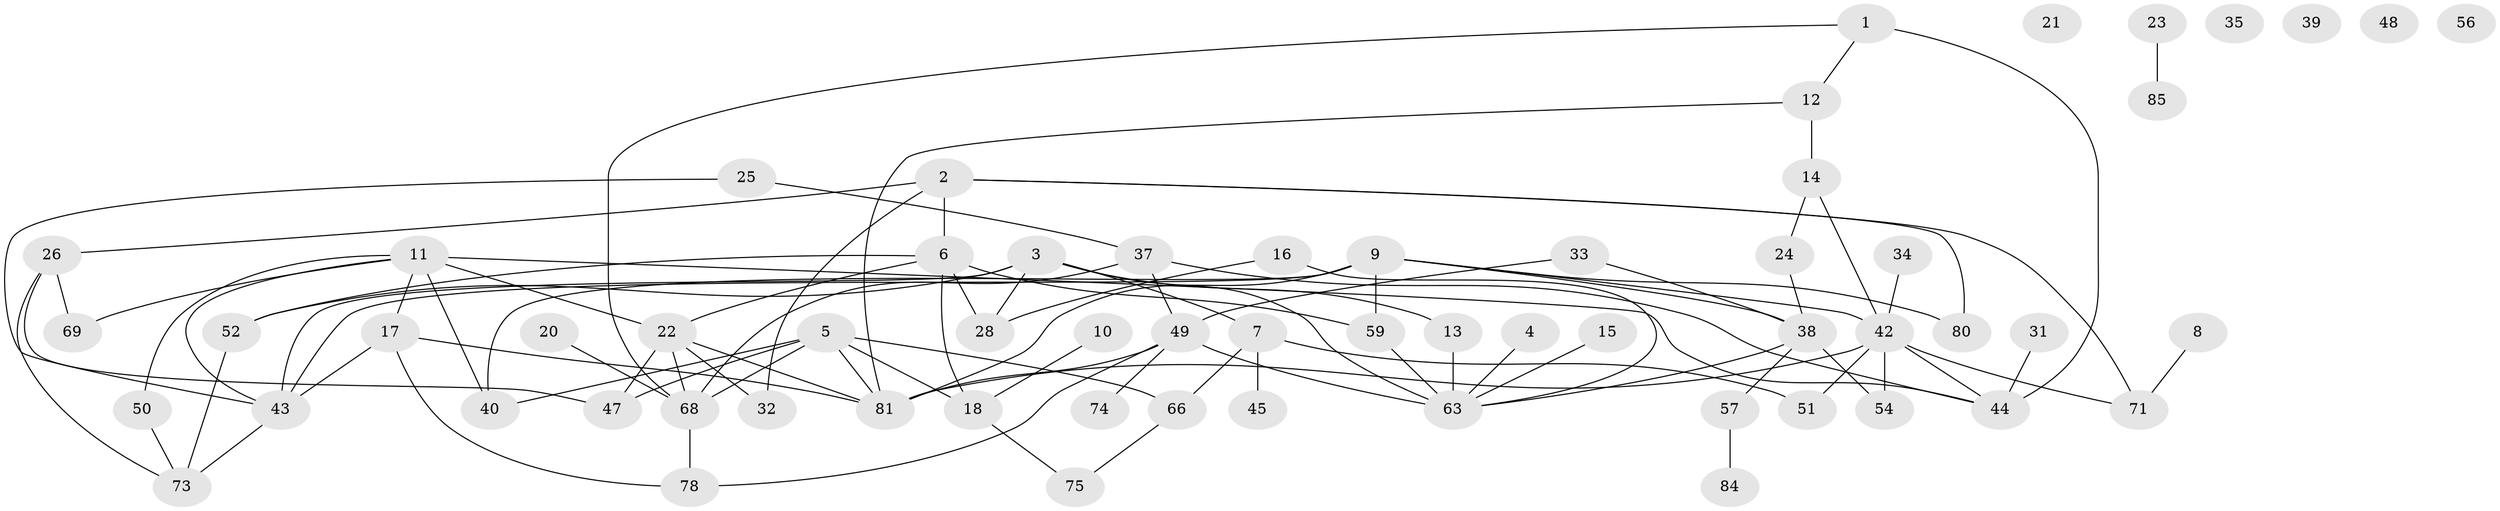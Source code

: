 // original degree distribution, {4: 0.15730337078651685, 3: 0.19101123595505617, 5: 0.10112359550561797, 1: 0.14606741573033707, 6: 0.056179775280898875, 2: 0.2808988764044944, 0: 0.056179775280898875, 7: 0.011235955056179775}
// Generated by graph-tools (version 1.1) at 2025/41/03/06/25 10:41:19]
// undirected, 62 vertices, 95 edges
graph export_dot {
graph [start="1"]
  node [color=gray90,style=filled];
  1;
  2 [super="+41"];
  3 [super="+29"];
  4;
  5 [super="+19"];
  6 [super="+77"];
  7 [super="+72"];
  8;
  9 [super="+27"];
  10;
  11 [super="+55"];
  12;
  13;
  14 [super="+53"];
  15;
  16 [super="+61"];
  17;
  18 [super="+65"];
  20 [super="+67"];
  21;
  22 [super="+58"];
  23 [super="+36"];
  24;
  25 [super="+46"];
  26 [super="+30"];
  28 [super="+83"];
  31;
  32;
  33;
  34;
  35;
  37;
  38 [super="+60"];
  39;
  40;
  42 [super="+70"];
  43 [super="+76"];
  44 [super="+62"];
  45;
  47;
  48;
  49 [super="+89"];
  50;
  51;
  52;
  54;
  56;
  57 [super="+82"];
  59;
  63 [super="+64"];
  66 [super="+87"];
  68 [super="+88"];
  69;
  71;
  73 [super="+79"];
  74;
  75;
  78;
  80;
  81 [super="+86"];
  84;
  85;
  1 -- 12;
  1 -- 44 [weight=2];
  1 -- 68;
  2 -- 6;
  2 -- 71;
  2 -- 32;
  2 -- 80;
  2 -- 26;
  3 -- 13;
  3 -- 28;
  3 -- 43;
  3 -- 52;
  3 -- 63;
  3 -- 7;
  4 -- 63;
  5 -- 40;
  5 -- 47;
  5 -- 68 [weight=2];
  5 -- 81;
  5 -- 18;
  5 -- 66;
  6 -- 28;
  6 -- 52;
  6 -- 59;
  6 -- 22;
  6 -- 18;
  7 -- 45;
  7 -- 66;
  7 -- 51;
  8 -- 71;
  9 -- 38;
  9 -- 80;
  9 -- 42;
  9 -- 43;
  9 -- 40;
  9 -- 59;
  9 -- 81;
  10 -- 18;
  11 -- 40;
  11 -- 69;
  11 -- 17;
  11 -- 50;
  11 -- 43;
  11 -- 22 [weight=2];
  11 -- 44;
  12 -- 14;
  12 -- 81;
  13 -- 63;
  14 -- 42;
  14 -- 24;
  15 -- 63;
  16 -- 63;
  16 -- 28;
  17 -- 78;
  17 -- 81;
  17 -- 43;
  18 -- 75;
  20 -- 68;
  22 -- 47;
  22 -- 32;
  22 -- 81;
  22 -- 68;
  23 -- 85;
  24 -- 38;
  25 -- 37;
  25 -- 43;
  26 -- 47;
  26 -- 73;
  26 -- 69;
  31 -- 44;
  33 -- 38;
  33 -- 49;
  34 -- 42;
  37 -- 68;
  37 -- 49;
  37 -- 44;
  38 -- 57;
  38 -- 63;
  38 -- 54;
  42 -- 44;
  42 -- 51;
  42 -- 81;
  42 -- 54;
  42 -- 71;
  43 -- 73;
  49 -- 63 [weight=2];
  49 -- 81;
  49 -- 74;
  49 -- 78;
  50 -- 73;
  52 -- 73;
  57 -- 84;
  59 -- 63;
  66 -- 75;
  68 -- 78;
}
